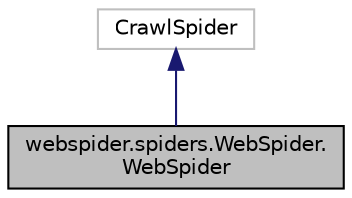 digraph "webspider.spiders.WebSpider.WebSpider"
{
 // LATEX_PDF_SIZE
  edge [fontname="Helvetica",fontsize="10",labelfontname="Helvetica",labelfontsize="10"];
  node [fontname="Helvetica",fontsize="10",shape=record];
  Node1 [label="webspider.spiders.WebSpider.\lWebSpider",height=0.2,width=0.4,color="black", fillcolor="grey75", style="filled", fontcolor="black",tooltip=" "];
  Node2 -> Node1 [dir="back",color="midnightblue",fontsize="10",style="solid"];
  Node2 [label="CrawlSpider",height=0.2,width=0.4,color="grey75", fillcolor="white", style="filled",tooltip=" "];
}
